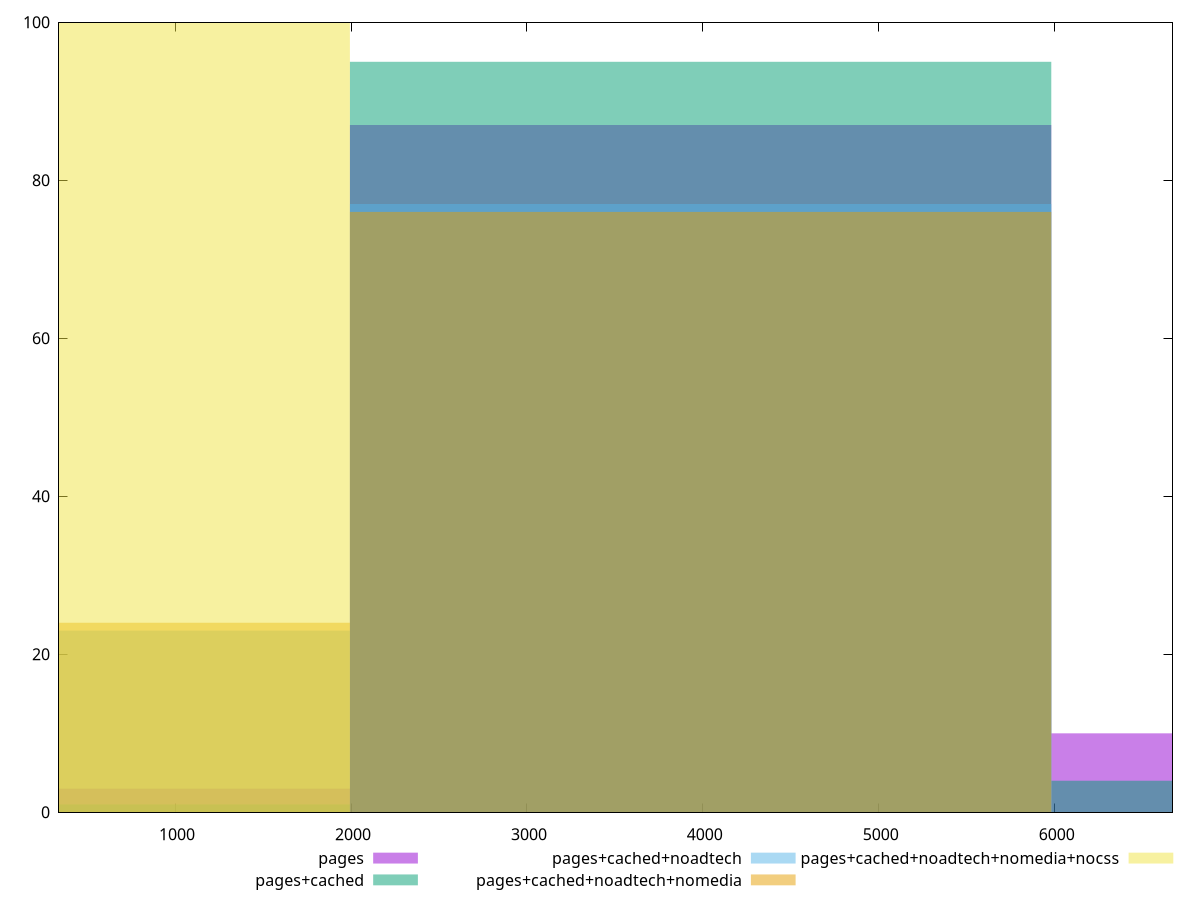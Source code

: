 reset

$pages <<EOF
3987.3019353940867 87
7974.6038707881735 10
0 3
EOF

$pagesCached <<EOF
3987.3019353940867 95
7974.6038707881735 4
0 1
EOF

$pagesCachedNoadtech <<EOF
3987.3019353940867 77
0 23
EOF

$pagesCachedNoadtechNomedia <<EOF
3987.3019353940867 76
0 24
EOF

$pagesCachedNoadtechNomediaNocss <<EOF
0 100
EOF

set key outside below
set boxwidth 3987.3019353940867
set xrange [340:6670]
set yrange [0:100]
set trange [0:100]
set style fill transparent solid 0.5 noborder
set terminal svg size 640, 530 enhanced background rgb 'white'
set output "report_00013_2021-02-09T12-04-24.940Z/unused-javascript/comparison/histogram/all_raw.svg"

plot $pages title "pages" with boxes, \
     $pagesCached title "pages+cached" with boxes, \
     $pagesCachedNoadtech title "pages+cached+noadtech" with boxes, \
     $pagesCachedNoadtechNomedia title "pages+cached+noadtech+nomedia" with boxes, \
     $pagesCachedNoadtechNomediaNocss title "pages+cached+noadtech+nomedia+nocss" with boxes

reset
